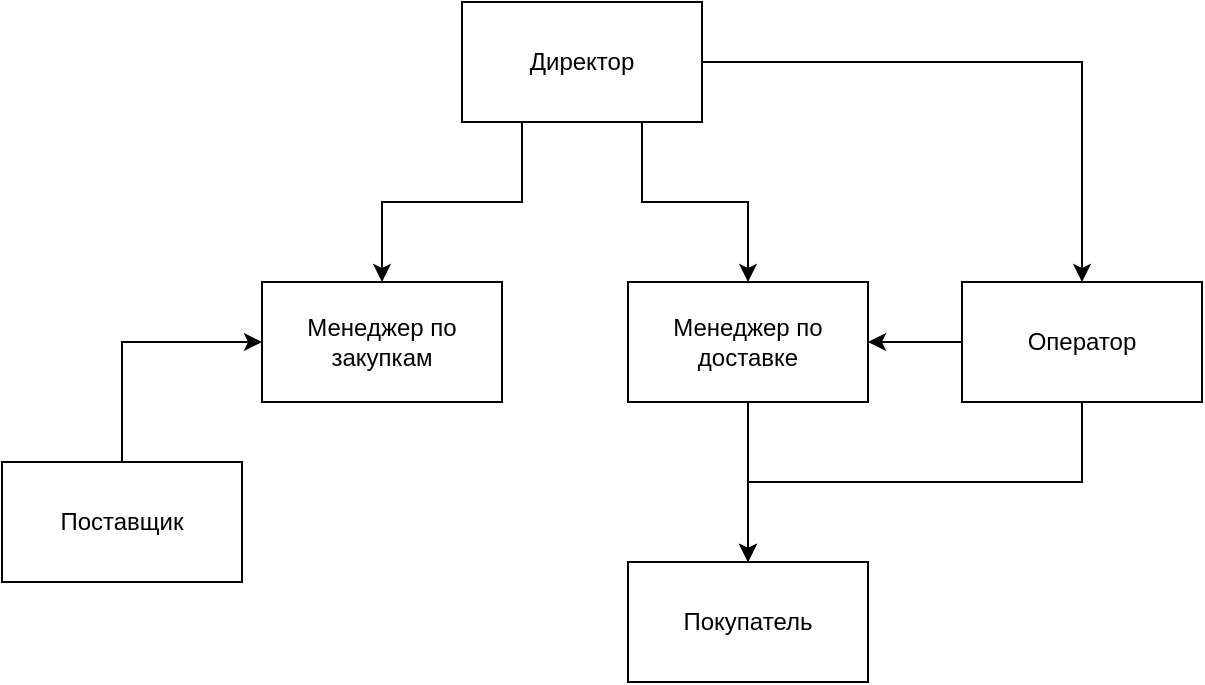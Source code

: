 <mxfile version="12.3.7" type="device" pages="1"><diagram id="9Smb55cIttlaolF_7Aff" name="Page-1"><mxGraphModel dx="1422" dy="804" grid="1" gridSize="10" guides="1" tooltips="1" connect="1" arrows="1" fold="1" page="1" pageScale="1" pageWidth="827" pageHeight="1169" math="0" shadow="0"><root><mxCell id="0"/><mxCell id="1" parent="0"/><mxCell id="WZgg96b9Q3r0WEIsnxcU-8" style="edgeStyle=orthogonalEdgeStyle;rounded=0;orthogonalLoop=1;jettySize=auto;html=1;exitX=0.25;exitY=1;exitDx=0;exitDy=0;entryX=0.5;entryY=0;entryDx=0;entryDy=0;" edge="1" parent="1" source="WZgg96b9Q3r0WEIsnxcU-1" target="WZgg96b9Q3r0WEIsnxcU-4"><mxGeometry relative="1" as="geometry"/></mxCell><mxCell id="WZgg96b9Q3r0WEIsnxcU-9" style="edgeStyle=orthogonalEdgeStyle;rounded=0;orthogonalLoop=1;jettySize=auto;html=1;exitX=0.75;exitY=1;exitDx=0;exitDy=0;entryX=0.5;entryY=0;entryDx=0;entryDy=0;" edge="1" parent="1" source="WZgg96b9Q3r0WEIsnxcU-1" target="WZgg96b9Q3r0WEIsnxcU-6"><mxGeometry relative="1" as="geometry"/></mxCell><mxCell id="WZgg96b9Q3r0WEIsnxcU-10" style="edgeStyle=orthogonalEdgeStyle;rounded=0;orthogonalLoop=1;jettySize=auto;html=1;exitX=1;exitY=0.5;exitDx=0;exitDy=0;entryX=0.5;entryY=0;entryDx=0;entryDy=0;" edge="1" parent="1" source="WZgg96b9Q3r0WEIsnxcU-1" target="WZgg96b9Q3r0WEIsnxcU-2"><mxGeometry relative="1" as="geometry"/></mxCell><mxCell id="WZgg96b9Q3r0WEIsnxcU-1" value="Директор" style="rounded=0;whiteSpace=wrap;html=1;" vertex="1" parent="1"><mxGeometry x="270" y="50" width="120" height="60" as="geometry"/></mxCell><mxCell id="WZgg96b9Q3r0WEIsnxcU-14" style="edgeStyle=orthogonalEdgeStyle;rounded=0;orthogonalLoop=1;jettySize=auto;html=1;exitX=0;exitY=0.5;exitDx=0;exitDy=0;entryX=1;entryY=0.5;entryDx=0;entryDy=0;" edge="1" parent="1" source="WZgg96b9Q3r0WEIsnxcU-2" target="WZgg96b9Q3r0WEIsnxcU-6"><mxGeometry relative="1" as="geometry"/></mxCell><mxCell id="WZgg96b9Q3r0WEIsnxcU-15" style="edgeStyle=orthogonalEdgeStyle;rounded=0;orthogonalLoop=1;jettySize=auto;html=1;exitX=0.5;exitY=1;exitDx=0;exitDy=0;entryX=0.5;entryY=0;entryDx=0;entryDy=0;" edge="1" parent="1" source="WZgg96b9Q3r0WEIsnxcU-2" target="WZgg96b9Q3r0WEIsnxcU-3"><mxGeometry relative="1" as="geometry"/></mxCell><mxCell id="WZgg96b9Q3r0WEIsnxcU-2" value="Оператор" style="rounded=0;whiteSpace=wrap;html=1;" vertex="1" parent="1"><mxGeometry x="520" y="190" width="120" height="60" as="geometry"/></mxCell><mxCell id="WZgg96b9Q3r0WEIsnxcU-3" value="Покупатель" style="rounded=0;whiteSpace=wrap;html=1;" vertex="1" parent="1"><mxGeometry x="353" y="330" width="120" height="60" as="geometry"/></mxCell><mxCell id="WZgg96b9Q3r0WEIsnxcU-4" value="Менеджер по закупкам" style="rounded=0;whiteSpace=wrap;html=1;" vertex="1" parent="1"><mxGeometry x="170" y="190" width="120" height="60" as="geometry"/></mxCell><mxCell id="WZgg96b9Q3r0WEIsnxcU-11" style="edgeStyle=orthogonalEdgeStyle;rounded=0;orthogonalLoop=1;jettySize=auto;html=1;exitX=0.5;exitY=1;exitDx=0;exitDy=0;entryX=0.5;entryY=0;entryDx=0;entryDy=0;" edge="1" parent="1" source="WZgg96b9Q3r0WEIsnxcU-6" target="WZgg96b9Q3r0WEIsnxcU-3"><mxGeometry relative="1" as="geometry"/></mxCell><mxCell id="WZgg96b9Q3r0WEIsnxcU-6" value="Менеджер по доставке" style="rounded=0;whiteSpace=wrap;html=1;" vertex="1" parent="1"><mxGeometry x="353" y="190" width="120" height="60" as="geometry"/></mxCell><mxCell id="WZgg96b9Q3r0WEIsnxcU-13" style="edgeStyle=orthogonalEdgeStyle;rounded=0;orthogonalLoop=1;jettySize=auto;html=1;exitX=0.5;exitY=0;exitDx=0;exitDy=0;entryX=0;entryY=0.5;entryDx=0;entryDy=0;" edge="1" parent="1" source="WZgg96b9Q3r0WEIsnxcU-7" target="WZgg96b9Q3r0WEIsnxcU-4"><mxGeometry relative="1" as="geometry"/></mxCell><mxCell id="WZgg96b9Q3r0WEIsnxcU-7" value="Поставщик" style="rounded=0;whiteSpace=wrap;html=1;" vertex="1" parent="1"><mxGeometry x="40" y="280" width="120" height="60" as="geometry"/></mxCell></root></mxGraphModel></diagram></mxfile>